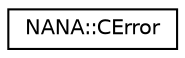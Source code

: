 digraph "类继承关系图"
{
 // LATEX_PDF_SIZE
  edge [fontname="Helvetica",fontsize="10",labelfontname="Helvetica",labelfontsize="10"];
  node [fontname="Helvetica",fontsize="10",shape=record];
  rankdir="LR";
  Node0 [label="NANA::CError",height=0.2,width=0.4,color="black", fillcolor="white", style="filled",URL="$class_n_a_n_a_1_1_c_error.html",tooltip=" "];
}
